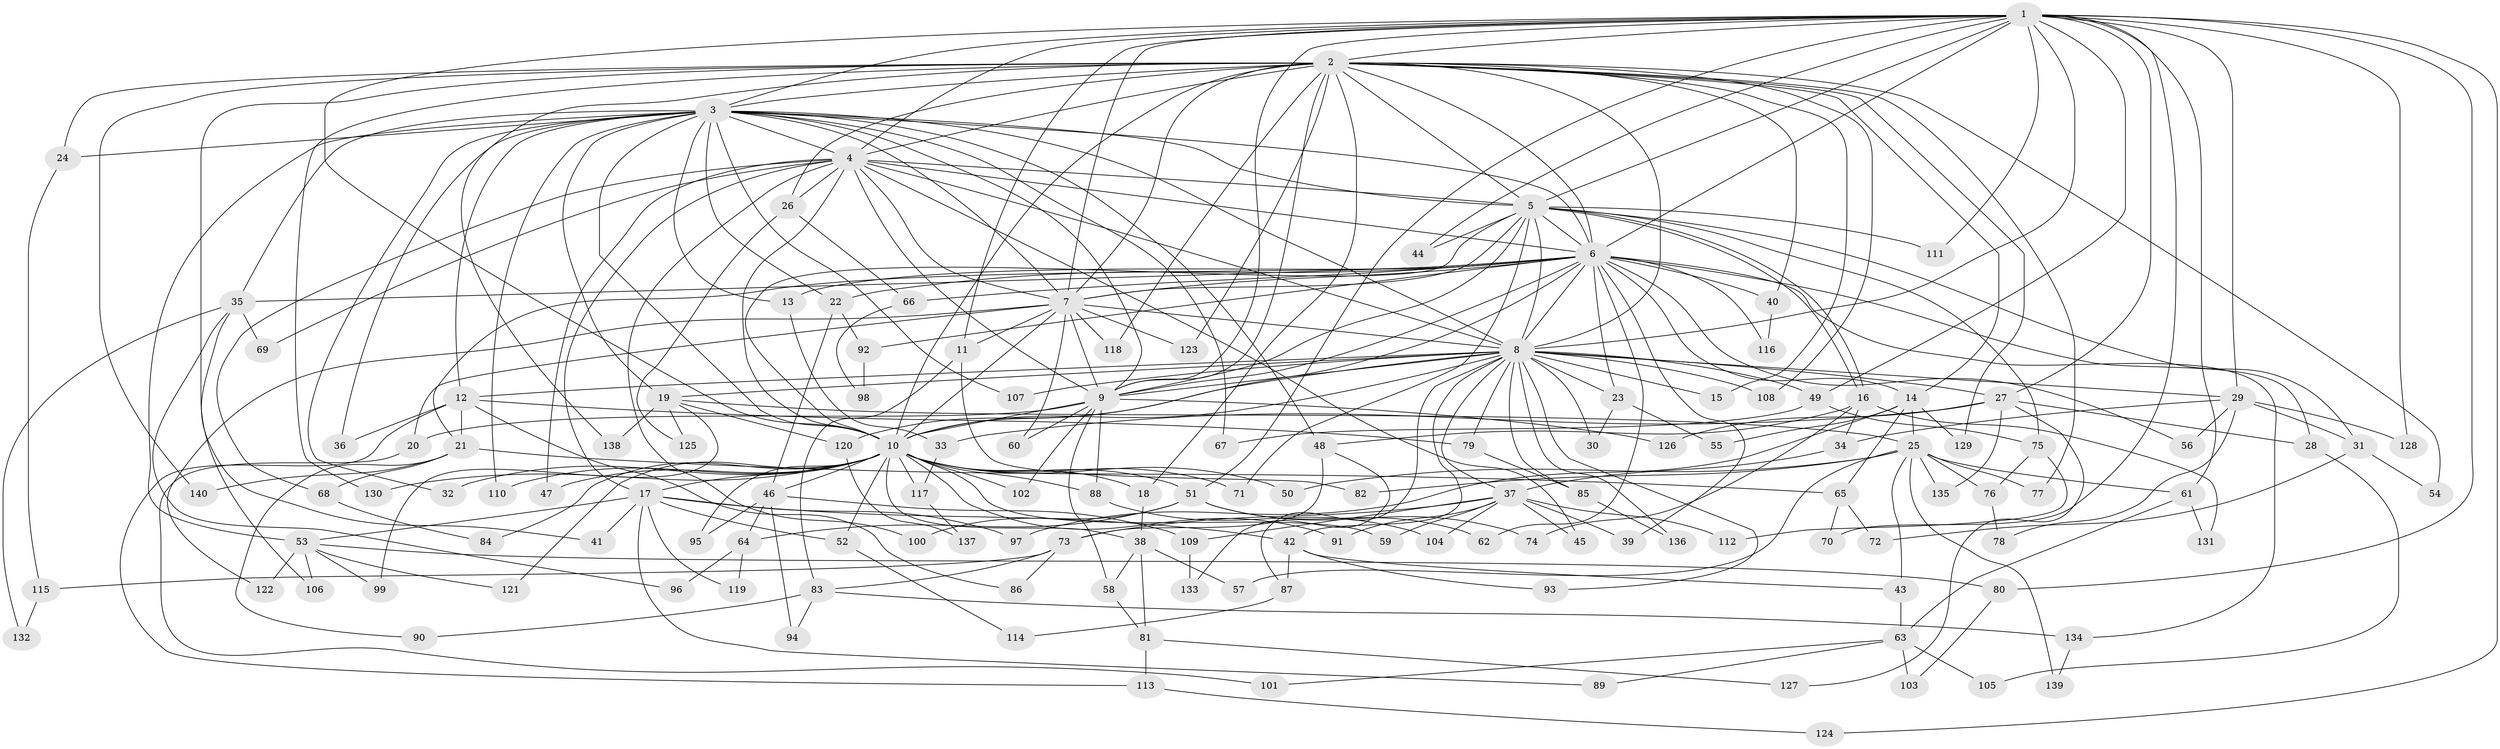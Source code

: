 // coarse degree distribution, {16: 0.009345794392523364, 21: 0.009345794392523364, 23: 0.009345794392523364, 19: 0.009345794392523364, 25: 0.009345794392523364, 11: 0.018691588785046728, 27: 0.009345794392523364, 26: 0.009345794392523364, 4: 0.12149532710280374, 7: 0.028037383177570093, 3: 0.17757009345794392, 6: 0.056074766355140186, 2: 0.48598130841121495, 14: 0.009345794392523364, 10: 0.009345794392523364, 5: 0.028037383177570093}
// Generated by graph-tools (version 1.1) at 2025/23/03/03/25 07:23:36]
// undirected, 140 vertices, 305 edges
graph export_dot {
graph [start="1"]
  node [color=gray90,style=filled];
  1;
  2;
  3;
  4;
  5;
  6;
  7;
  8;
  9;
  10;
  11;
  12;
  13;
  14;
  15;
  16;
  17;
  18;
  19;
  20;
  21;
  22;
  23;
  24;
  25;
  26;
  27;
  28;
  29;
  30;
  31;
  32;
  33;
  34;
  35;
  36;
  37;
  38;
  39;
  40;
  41;
  42;
  43;
  44;
  45;
  46;
  47;
  48;
  49;
  50;
  51;
  52;
  53;
  54;
  55;
  56;
  57;
  58;
  59;
  60;
  61;
  62;
  63;
  64;
  65;
  66;
  67;
  68;
  69;
  70;
  71;
  72;
  73;
  74;
  75;
  76;
  77;
  78;
  79;
  80;
  81;
  82;
  83;
  84;
  85;
  86;
  87;
  88;
  89;
  90;
  91;
  92;
  93;
  94;
  95;
  96;
  97;
  98;
  99;
  100;
  101;
  102;
  103;
  104;
  105;
  106;
  107;
  108;
  109;
  110;
  111;
  112;
  113;
  114;
  115;
  116;
  117;
  118;
  119;
  120;
  121;
  122;
  123;
  124;
  125;
  126;
  127;
  128;
  129;
  130;
  131;
  132;
  133;
  134;
  135;
  136;
  137;
  138;
  139;
  140;
  1 -- 2;
  1 -- 3;
  1 -- 4;
  1 -- 5;
  1 -- 6;
  1 -- 7;
  1 -- 8;
  1 -- 9;
  1 -- 10;
  1 -- 11;
  1 -- 27;
  1 -- 29;
  1 -- 44;
  1 -- 49;
  1 -- 51;
  1 -- 61;
  1 -- 70;
  1 -- 80;
  1 -- 111;
  1 -- 124;
  1 -- 128;
  2 -- 3;
  2 -- 4;
  2 -- 5;
  2 -- 6;
  2 -- 7;
  2 -- 8;
  2 -- 9;
  2 -- 10;
  2 -- 14;
  2 -- 15;
  2 -- 18;
  2 -- 24;
  2 -- 26;
  2 -- 40;
  2 -- 54;
  2 -- 77;
  2 -- 106;
  2 -- 108;
  2 -- 118;
  2 -- 123;
  2 -- 129;
  2 -- 130;
  2 -- 138;
  2 -- 140;
  3 -- 4;
  3 -- 5;
  3 -- 6;
  3 -- 7;
  3 -- 8;
  3 -- 9;
  3 -- 10;
  3 -- 12;
  3 -- 13;
  3 -- 19;
  3 -- 22;
  3 -- 24;
  3 -- 32;
  3 -- 35;
  3 -- 36;
  3 -- 48;
  3 -- 53;
  3 -- 67;
  3 -- 107;
  3 -- 110;
  4 -- 5;
  4 -- 6;
  4 -- 7;
  4 -- 8;
  4 -- 9;
  4 -- 10;
  4 -- 17;
  4 -- 26;
  4 -- 45;
  4 -- 47;
  4 -- 68;
  4 -- 69;
  4 -- 100;
  5 -- 6;
  5 -- 7;
  5 -- 8;
  5 -- 9;
  5 -- 10;
  5 -- 16;
  5 -- 16;
  5 -- 31;
  5 -- 44;
  5 -- 71;
  5 -- 75;
  5 -- 111;
  6 -- 7;
  6 -- 8;
  6 -- 9;
  6 -- 10;
  6 -- 13;
  6 -- 14;
  6 -- 21;
  6 -- 22;
  6 -- 23;
  6 -- 28;
  6 -- 35;
  6 -- 39;
  6 -- 40;
  6 -- 56;
  6 -- 62;
  6 -- 66;
  6 -- 92;
  6 -- 116;
  6 -- 134;
  7 -- 8;
  7 -- 9;
  7 -- 10;
  7 -- 11;
  7 -- 20;
  7 -- 60;
  7 -- 118;
  7 -- 122;
  7 -- 123;
  8 -- 9;
  8 -- 10;
  8 -- 12;
  8 -- 15;
  8 -- 19;
  8 -- 23;
  8 -- 27;
  8 -- 29;
  8 -- 30;
  8 -- 37;
  8 -- 42;
  8 -- 49;
  8 -- 79;
  8 -- 85;
  8 -- 87;
  8 -- 93;
  8 -- 107;
  8 -- 108;
  8 -- 120;
  8 -- 136;
  9 -- 10;
  9 -- 20;
  9 -- 58;
  9 -- 60;
  9 -- 88;
  9 -- 102;
  9 -- 126;
  10 -- 17;
  10 -- 18;
  10 -- 32;
  10 -- 38;
  10 -- 46;
  10 -- 47;
  10 -- 50;
  10 -- 51;
  10 -- 52;
  10 -- 59;
  10 -- 71;
  10 -- 84;
  10 -- 88;
  10 -- 91;
  10 -- 95;
  10 -- 102;
  10 -- 110;
  10 -- 117;
  10 -- 121;
  10 -- 130;
  11 -- 82;
  11 -- 83;
  12 -- 21;
  12 -- 36;
  12 -- 79;
  12 -- 86;
  12 -- 113;
  13 -- 33;
  14 -- 25;
  14 -- 55;
  14 -- 65;
  14 -- 97;
  14 -- 129;
  16 -- 34;
  16 -- 48;
  16 -- 74;
  16 -- 131;
  17 -- 41;
  17 -- 42;
  17 -- 52;
  17 -- 53;
  17 -- 89;
  17 -- 97;
  17 -- 119;
  18 -- 38;
  19 -- 25;
  19 -- 99;
  19 -- 120;
  19 -- 125;
  19 -- 138;
  20 -- 101;
  21 -- 65;
  21 -- 68;
  21 -- 90;
  21 -- 140;
  22 -- 46;
  22 -- 92;
  23 -- 30;
  23 -- 55;
  24 -- 115;
  25 -- 43;
  25 -- 50;
  25 -- 57;
  25 -- 61;
  25 -- 76;
  25 -- 77;
  25 -- 82;
  25 -- 135;
  25 -- 139;
  26 -- 66;
  26 -- 125;
  27 -- 28;
  27 -- 33;
  27 -- 126;
  27 -- 127;
  27 -- 135;
  28 -- 105;
  29 -- 31;
  29 -- 34;
  29 -- 56;
  29 -- 78;
  29 -- 128;
  31 -- 54;
  31 -- 72;
  33 -- 117;
  34 -- 37;
  35 -- 41;
  35 -- 69;
  35 -- 96;
  35 -- 132;
  37 -- 39;
  37 -- 45;
  37 -- 59;
  37 -- 73;
  37 -- 91;
  37 -- 104;
  37 -- 109;
  37 -- 112;
  38 -- 57;
  38 -- 58;
  38 -- 81;
  40 -- 116;
  42 -- 43;
  42 -- 87;
  42 -- 93;
  43 -- 63;
  46 -- 64;
  46 -- 94;
  46 -- 95;
  46 -- 109;
  48 -- 73;
  48 -- 133;
  49 -- 67;
  49 -- 75;
  51 -- 62;
  51 -- 64;
  51 -- 74;
  51 -- 100;
  52 -- 114;
  53 -- 80;
  53 -- 99;
  53 -- 106;
  53 -- 121;
  53 -- 122;
  58 -- 81;
  61 -- 63;
  61 -- 131;
  63 -- 89;
  63 -- 101;
  63 -- 103;
  63 -- 105;
  64 -- 96;
  64 -- 119;
  65 -- 70;
  65 -- 72;
  66 -- 98;
  68 -- 84;
  73 -- 83;
  73 -- 86;
  73 -- 115;
  75 -- 76;
  75 -- 112;
  76 -- 78;
  79 -- 85;
  80 -- 103;
  81 -- 113;
  81 -- 127;
  83 -- 90;
  83 -- 94;
  83 -- 134;
  85 -- 136;
  87 -- 114;
  88 -- 104;
  92 -- 98;
  109 -- 133;
  113 -- 124;
  115 -- 132;
  117 -- 137;
  120 -- 137;
  134 -- 139;
}
